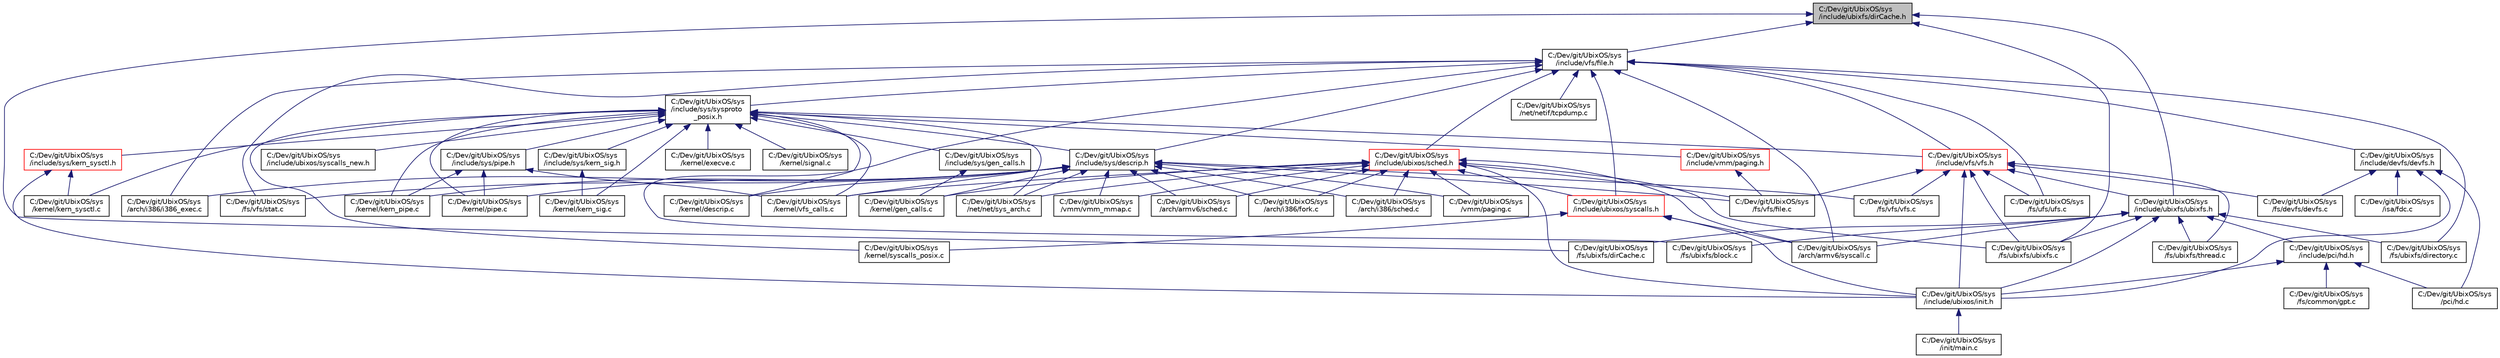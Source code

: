 digraph "C:/Dev/git/UbixOS/sys/include/ubixfs/dirCache.h"
{
 // LATEX_PDF_SIZE
  edge [fontname="Helvetica",fontsize="10",labelfontname="Helvetica",labelfontsize="10"];
  node [fontname="Helvetica",fontsize="10",shape=record];
  Node1 [label="C:/Dev/git/UbixOS/sys\l/include/ubixfs/dirCache.h",height=0.2,width=0.4,color="black", fillcolor="grey75", style="filled", fontcolor="black",tooltip=" "];
  Node1 -> Node2 [dir="back",color="midnightblue",fontsize="10",style="solid",fontname="Helvetica"];
  Node2 [label="C:/Dev/git/UbixOS/sys\l/fs/ubixfs/dirCache.c",height=0.2,width=0.4,color="black", fillcolor="white", style="filled",URL="$dirCache_8c.html",tooltip=" "];
  Node1 -> Node3 [dir="back",color="midnightblue",fontsize="10",style="solid",fontname="Helvetica"];
  Node3 [label="C:/Dev/git/UbixOS/sys\l/fs/ubixfs/ubixfs.c",height=0.2,width=0.4,color="black", fillcolor="white", style="filled",URL="$ubixfs_8c.html",tooltip=" "];
  Node1 -> Node4 [dir="back",color="midnightblue",fontsize="10",style="solid",fontname="Helvetica"];
  Node4 [label="C:/Dev/git/UbixOS/sys\l/include/ubixfs/ubixfs.h",height=0.2,width=0.4,color="black", fillcolor="white", style="filled",URL="$include_2ubixfs_2ubixfs_8h.html",tooltip=" "];
  Node4 -> Node5 [dir="back",color="midnightblue",fontsize="10",style="solid",fontname="Helvetica"];
  Node5 [label="C:/Dev/git/UbixOS/sys\l/arch/armv6/syscall.c",height=0.2,width=0.4,color="black", fillcolor="white", style="filled",URL="$arch_2armv6_2syscall_8c.html",tooltip=" "];
  Node4 -> Node6 [dir="back",color="midnightblue",fontsize="10",style="solid",fontname="Helvetica"];
  Node6 [label="C:/Dev/git/UbixOS/sys\l/fs/ubixfs/block.c",height=0.2,width=0.4,color="black", fillcolor="white", style="filled",URL="$block_8c.html",tooltip=" "];
  Node4 -> Node2 [dir="back",color="midnightblue",fontsize="10",style="solid",fontname="Helvetica"];
  Node4 -> Node7 [dir="back",color="midnightblue",fontsize="10",style="solid",fontname="Helvetica"];
  Node7 [label="C:/Dev/git/UbixOS/sys\l/fs/ubixfs/directory.c",height=0.2,width=0.4,color="black", fillcolor="white", style="filled",URL="$directory_8c.html",tooltip=" "];
  Node4 -> Node8 [dir="back",color="midnightblue",fontsize="10",style="solid",fontname="Helvetica"];
  Node8 [label="C:/Dev/git/UbixOS/sys\l/fs/ubixfs/thread.c",height=0.2,width=0.4,color="black", fillcolor="white", style="filled",URL="$thread_8c.html",tooltip=" "];
  Node4 -> Node3 [dir="back",color="midnightblue",fontsize="10",style="solid",fontname="Helvetica"];
  Node4 -> Node9 [dir="back",color="midnightblue",fontsize="10",style="solid",fontname="Helvetica"];
  Node9 [label="C:/Dev/git/UbixOS/sys\l/include/pci/hd.h",height=0.2,width=0.4,color="black", fillcolor="white", style="filled",URL="$hd_8h.html",tooltip=" "];
  Node9 -> Node10 [dir="back",color="midnightblue",fontsize="10",style="solid",fontname="Helvetica"];
  Node10 [label="C:/Dev/git/UbixOS/sys\l/fs/common/gpt.c",height=0.2,width=0.4,color="black", fillcolor="white", style="filled",URL="$gpt_8c.html",tooltip=" "];
  Node9 -> Node11 [dir="back",color="midnightblue",fontsize="10",style="solid",fontname="Helvetica"];
  Node11 [label="C:/Dev/git/UbixOS/sys\l/include/ubixos/init.h",height=0.2,width=0.4,color="black", fillcolor="white", style="filled",URL="$ubixos_2init_8h.html",tooltip=" "];
  Node11 -> Node12 [dir="back",color="midnightblue",fontsize="10",style="solid",fontname="Helvetica"];
  Node12 [label="C:/Dev/git/UbixOS/sys\l/init/main.c",height=0.2,width=0.4,color="black", fillcolor="white", style="filled",URL="$main_8c.html",tooltip=" "];
  Node9 -> Node13 [dir="back",color="midnightblue",fontsize="10",style="solid",fontname="Helvetica"];
  Node13 [label="C:/Dev/git/UbixOS/sys\l/pci/hd.c",height=0.2,width=0.4,color="black", fillcolor="white", style="filled",URL="$hd_8c.html",tooltip=" "];
  Node4 -> Node11 [dir="back",color="midnightblue",fontsize="10",style="solid",fontname="Helvetica"];
  Node1 -> Node14 [dir="back",color="midnightblue",fontsize="10",style="solid",fontname="Helvetica"];
  Node14 [label="C:/Dev/git/UbixOS/sys\l/include/vfs/file.h",height=0.2,width=0.4,color="black", fillcolor="white", style="filled",URL="$include_2vfs_2file_8h.html",tooltip=" "];
  Node14 -> Node5 [dir="back",color="midnightblue",fontsize="10",style="solid",fontname="Helvetica"];
  Node14 -> Node15 [dir="back",color="midnightblue",fontsize="10",style="solid",fontname="Helvetica"];
  Node15 [label="C:/Dev/git/UbixOS/sys\l/arch/i386/i386_exec.c",height=0.2,width=0.4,color="black", fillcolor="white", style="filled",URL="$i386__exec_8c.html",tooltip=" "];
  Node14 -> Node6 [dir="back",color="midnightblue",fontsize="10",style="solid",fontname="Helvetica"];
  Node14 -> Node7 [dir="back",color="midnightblue",fontsize="10",style="solid",fontname="Helvetica"];
  Node14 -> Node16 [dir="back",color="midnightblue",fontsize="10",style="solid",fontname="Helvetica"];
  Node16 [label="C:/Dev/git/UbixOS/sys\l/fs/ufs/ufs.c",height=0.2,width=0.4,color="black", fillcolor="white", style="filled",URL="$ufs_8c.html",tooltip=" "];
  Node14 -> Node17 [dir="back",color="midnightblue",fontsize="10",style="solid",fontname="Helvetica"];
  Node17 [label="C:/Dev/git/UbixOS/sys\l/fs/vfs/stat.c",height=0.2,width=0.4,color="black", fillcolor="white", style="filled",URL="$stat_8c.html",tooltip=" "];
  Node14 -> Node18 [dir="back",color="midnightblue",fontsize="10",style="solid",fontname="Helvetica"];
  Node18 [label="C:/Dev/git/UbixOS/sys\l/include/devfs/devfs.h",height=0.2,width=0.4,color="black", fillcolor="white", style="filled",URL="$devfs_8h.html",tooltip=" "];
  Node18 -> Node19 [dir="back",color="midnightblue",fontsize="10",style="solid",fontname="Helvetica"];
  Node19 [label="C:/Dev/git/UbixOS/sys\l/fs/devfs/devfs.c",height=0.2,width=0.4,color="black", fillcolor="white", style="filled",URL="$devfs_8c.html",tooltip=" "];
  Node18 -> Node11 [dir="back",color="midnightblue",fontsize="10",style="solid",fontname="Helvetica"];
  Node18 -> Node20 [dir="back",color="midnightblue",fontsize="10",style="solid",fontname="Helvetica"];
  Node20 [label="C:/Dev/git/UbixOS/sys\l/isa/fdc.c",height=0.2,width=0.4,color="black", fillcolor="white", style="filled",URL="$fdc_8c.html",tooltip=" "];
  Node18 -> Node13 [dir="back",color="midnightblue",fontsize="10",style="solid",fontname="Helvetica"];
  Node14 -> Node21 [dir="back",color="midnightblue",fontsize="10",style="solid",fontname="Helvetica"];
  Node21 [label="C:/Dev/git/UbixOS/sys\l/include/sys/descrip.h",height=0.2,width=0.4,color="black", fillcolor="white", style="filled",URL="$descrip_8h.html",tooltip=" "];
  Node21 -> Node22 [dir="back",color="midnightblue",fontsize="10",style="solid",fontname="Helvetica"];
  Node22 [label="C:/Dev/git/UbixOS/sys\l/arch/armv6/sched.c",height=0.2,width=0.4,color="black", fillcolor="white", style="filled",URL="$armv6_2sched_8c.html",tooltip=" "];
  Node21 -> Node23 [dir="back",color="midnightblue",fontsize="10",style="solid",fontname="Helvetica"];
  Node23 [label="C:/Dev/git/UbixOS/sys\l/arch/i386/fork.c",height=0.2,width=0.4,color="black", fillcolor="white", style="filled",URL="$i386_2fork_8c.html",tooltip=" "];
  Node21 -> Node15 [dir="back",color="midnightblue",fontsize="10",style="solid",fontname="Helvetica"];
  Node21 -> Node24 [dir="back",color="midnightblue",fontsize="10",style="solid",fontname="Helvetica"];
  Node24 [label="C:/Dev/git/UbixOS/sys\l/arch/i386/sched.c",height=0.2,width=0.4,color="black", fillcolor="white", style="filled",URL="$i386_2sched_8c.html",tooltip=" "];
  Node21 -> Node25 [dir="back",color="midnightblue",fontsize="10",style="solid",fontname="Helvetica"];
  Node25 [label="C:/Dev/git/UbixOS/sys\l/fs/vfs/file.c",height=0.2,width=0.4,color="black", fillcolor="white", style="filled",URL="$file_8c.html",tooltip=" "];
  Node21 -> Node17 [dir="back",color="midnightblue",fontsize="10",style="solid",fontname="Helvetica"];
  Node21 -> Node26 [dir="back",color="midnightblue",fontsize="10",style="solid",fontname="Helvetica"];
  Node26 [label="C:/Dev/git/UbixOS/sys\l/fs/vfs/vfs.c",height=0.2,width=0.4,color="black", fillcolor="white", style="filled",URL="$vfs_8c.html",tooltip=" "];
  Node21 -> Node27 [dir="back",color="midnightblue",fontsize="10",style="solid",fontname="Helvetica"];
  Node27 [label="C:/Dev/git/UbixOS/sys\l/kernel/descrip.c",height=0.2,width=0.4,color="black", fillcolor="white", style="filled",URL="$descrip_8c.html",tooltip=" "];
  Node21 -> Node28 [dir="back",color="midnightblue",fontsize="10",style="solid",fontname="Helvetica"];
  Node28 [label="C:/Dev/git/UbixOS/sys\l/kernel/gen_calls.c",height=0.2,width=0.4,color="black", fillcolor="white", style="filled",URL="$gen__calls_8c.html",tooltip=" "];
  Node21 -> Node29 [dir="back",color="midnightblue",fontsize="10",style="solid",fontname="Helvetica"];
  Node29 [label="C:/Dev/git/UbixOS/sys\l/kernel/kern_pipe.c",height=0.2,width=0.4,color="black", fillcolor="white", style="filled",URL="$kern__pipe_8c.html",tooltip=" "];
  Node21 -> Node30 [dir="back",color="midnightblue",fontsize="10",style="solid",fontname="Helvetica"];
  Node30 [label="C:/Dev/git/UbixOS/sys\l/kernel/pipe.c",height=0.2,width=0.4,color="black", fillcolor="white", style="filled",URL="$pipe_8c.html",tooltip=" "];
  Node21 -> Node31 [dir="back",color="midnightblue",fontsize="10",style="solid",fontname="Helvetica"];
  Node31 [label="C:/Dev/git/UbixOS/sys\l/kernel/vfs_calls.c",height=0.2,width=0.4,color="black", fillcolor="white", style="filled",URL="$vfs__calls_8c.html",tooltip=" "];
  Node21 -> Node32 [dir="back",color="midnightblue",fontsize="10",style="solid",fontname="Helvetica"];
  Node32 [label="C:/Dev/git/UbixOS/sys\l/net/net/sys_arch.c",height=0.2,width=0.4,color="black", fillcolor="white", style="filled",URL="$sys__arch_8c.html",tooltip=" "];
  Node21 -> Node33 [dir="back",color="midnightblue",fontsize="10",style="solid",fontname="Helvetica"];
  Node33 [label="C:/Dev/git/UbixOS/sys\l/vmm/paging.c",height=0.2,width=0.4,color="black", fillcolor="white", style="filled",URL="$paging_8c.html",tooltip=" "];
  Node21 -> Node34 [dir="back",color="midnightblue",fontsize="10",style="solid",fontname="Helvetica"];
  Node34 [label="C:/Dev/git/UbixOS/sys\l/vmm/vmm_mmap.c",height=0.2,width=0.4,color="black", fillcolor="white", style="filled",URL="$vmm__mmap_8c.html",tooltip=" "];
  Node14 -> Node35 [dir="back",color="midnightblue",fontsize="10",style="solid",fontname="Helvetica"];
  Node35 [label="C:/Dev/git/UbixOS/sys\l/include/sys/sysproto\l_posix.h",height=0.2,width=0.4,color="black", fillcolor="white", style="filled",URL="$sysproto__posix_8h.html",tooltip=" "];
  Node35 -> Node21 [dir="back",color="midnightblue",fontsize="10",style="solid",fontname="Helvetica"];
  Node35 -> Node36 [dir="back",color="midnightblue",fontsize="10",style="solid",fontname="Helvetica"];
  Node36 [label="C:/Dev/git/UbixOS/sys\l/include/sys/gen_calls.h",height=0.2,width=0.4,color="black", fillcolor="white", style="filled",URL="$gen__calls_8h.html",tooltip=" "];
  Node36 -> Node28 [dir="back",color="midnightblue",fontsize="10",style="solid",fontname="Helvetica"];
  Node35 -> Node37 [dir="back",color="midnightblue",fontsize="10",style="solid",fontname="Helvetica"];
  Node37 [label="C:/Dev/git/UbixOS/sys\l/include/sys/kern_sig.h",height=0.2,width=0.4,color="black", fillcolor="white", style="filled",URL="$kern__sig_8h.html",tooltip=" "];
  Node37 -> Node38 [dir="back",color="midnightblue",fontsize="10",style="solid",fontname="Helvetica"];
  Node38 [label="C:/Dev/git/UbixOS/sys\l/kernel/kern_sig.c",height=0.2,width=0.4,color="black", fillcolor="white", style="filled",URL="$kern__sig_8c.html",tooltip=" "];
  Node35 -> Node39 [dir="back",color="midnightblue",fontsize="10",style="solid",fontname="Helvetica"];
  Node39 [label="C:/Dev/git/UbixOS/sys\l/include/sys/kern_sysctl.h",height=0.2,width=0.4,color="red", fillcolor="white", style="filled",URL="$kern__sysctl_8h.html",tooltip=" "];
  Node39 -> Node11 [dir="back",color="midnightblue",fontsize="10",style="solid",fontname="Helvetica"];
  Node39 -> Node41 [dir="back",color="midnightblue",fontsize="10",style="solid",fontname="Helvetica"];
  Node41 [label="C:/Dev/git/UbixOS/sys\l/kernel/kern_sysctl.c",height=0.2,width=0.4,color="black", fillcolor="white", style="filled",URL="$kern__sysctl_8c.html",tooltip=" "];
  Node35 -> Node43 [dir="back",color="midnightblue",fontsize="10",style="solid",fontname="Helvetica"];
  Node43 [label="C:/Dev/git/UbixOS/sys\l/include/sys/pipe.h",height=0.2,width=0.4,color="black", fillcolor="white", style="filled",URL="$pipe_8h.html",tooltip=" "];
  Node43 -> Node29 [dir="back",color="midnightblue",fontsize="10",style="solid",fontname="Helvetica"];
  Node43 -> Node30 [dir="back",color="midnightblue",fontsize="10",style="solid",fontname="Helvetica"];
  Node43 -> Node31 [dir="back",color="midnightblue",fontsize="10",style="solid",fontname="Helvetica"];
  Node35 -> Node44 [dir="back",color="midnightblue",fontsize="10",style="solid",fontname="Helvetica"];
  Node44 [label="C:/Dev/git/UbixOS/sys\l/include/ubixos/syscalls_new.h",height=0.2,width=0.4,color="black", fillcolor="white", style="filled",URL="$syscalls__new_8h.html",tooltip=" "];
  Node35 -> Node45 [dir="back",color="midnightblue",fontsize="10",style="solid",fontname="Helvetica"];
  Node45 [label="C:/Dev/git/UbixOS/sys\l/include/vfs/vfs.h",height=0.2,width=0.4,color="red", fillcolor="white", style="filled",URL="$include_2vfs_2vfs_8h.html",tooltip=" "];
  Node45 -> Node19 [dir="back",color="midnightblue",fontsize="10",style="solid",fontname="Helvetica"];
  Node45 -> Node8 [dir="back",color="midnightblue",fontsize="10",style="solid",fontname="Helvetica"];
  Node45 -> Node3 [dir="back",color="midnightblue",fontsize="10",style="solid",fontname="Helvetica"];
  Node45 -> Node16 [dir="back",color="midnightblue",fontsize="10",style="solid",fontname="Helvetica"];
  Node45 -> Node25 [dir="back",color="midnightblue",fontsize="10",style="solid",fontname="Helvetica"];
  Node45 -> Node26 [dir="back",color="midnightblue",fontsize="10",style="solid",fontname="Helvetica"];
  Node45 -> Node4 [dir="back",color="midnightblue",fontsize="10",style="solid",fontname="Helvetica"];
  Node45 -> Node11 [dir="back",color="midnightblue",fontsize="10",style="solid",fontname="Helvetica"];
  Node35 -> Node71 [dir="back",color="midnightblue",fontsize="10",style="solid",fontname="Helvetica"];
  Node71 [label="C:/Dev/git/UbixOS/sys\l/include/vmm/paging.h",height=0.2,width=0.4,color="red", fillcolor="white", style="filled",URL="$paging_8h.html",tooltip=" "];
  Node71 -> Node25 [dir="back",color="midnightblue",fontsize="10",style="solid",fontname="Helvetica"];
  Node35 -> Node27 [dir="back",color="midnightblue",fontsize="10",style="solid",fontname="Helvetica"];
  Node35 -> Node90 [dir="back",color="midnightblue",fontsize="10",style="solid",fontname="Helvetica"];
  Node90 [label="C:/Dev/git/UbixOS/sys\l/kernel/execve.c",height=0.2,width=0.4,color="black", fillcolor="white", style="filled",URL="$execve_8c.html",tooltip=" "];
  Node35 -> Node29 [dir="back",color="midnightblue",fontsize="10",style="solid",fontname="Helvetica"];
  Node35 -> Node38 [dir="back",color="midnightblue",fontsize="10",style="solid",fontname="Helvetica"];
  Node35 -> Node41 [dir="back",color="midnightblue",fontsize="10",style="solid",fontname="Helvetica"];
  Node35 -> Node30 [dir="back",color="midnightblue",fontsize="10",style="solid",fontname="Helvetica"];
  Node35 -> Node91 [dir="back",color="midnightblue",fontsize="10",style="solid",fontname="Helvetica"];
  Node91 [label="C:/Dev/git/UbixOS/sys\l/kernel/signal.c",height=0.2,width=0.4,color="black", fillcolor="white", style="filled",URL="$signal_8c.html",tooltip=" "];
  Node35 -> Node92 [dir="back",color="midnightblue",fontsize="10",style="solid",fontname="Helvetica"];
  Node92 [label="C:/Dev/git/UbixOS/sys\l/kernel/syscalls_posix.c",height=0.2,width=0.4,color="black", fillcolor="white", style="filled",URL="$syscalls__posix_8c.html",tooltip=" "];
  Node35 -> Node31 [dir="back",color="midnightblue",fontsize="10",style="solid",fontname="Helvetica"];
  Node35 -> Node32 [dir="back",color="midnightblue",fontsize="10",style="solid",fontname="Helvetica"];
  Node14 -> Node93 [dir="back",color="midnightblue",fontsize="10",style="solid",fontname="Helvetica"];
  Node93 [label="C:/Dev/git/UbixOS/sys\l/include/ubixos/sched.h",height=0.2,width=0.4,color="red", fillcolor="white", style="filled",URL="$sched_8h.html",tooltip=" "];
  Node93 -> Node22 [dir="back",color="midnightblue",fontsize="10",style="solid",fontname="Helvetica"];
  Node93 -> Node5 [dir="back",color="midnightblue",fontsize="10",style="solid",fontname="Helvetica"];
  Node93 -> Node23 [dir="back",color="midnightblue",fontsize="10",style="solid",fontname="Helvetica"];
  Node93 -> Node24 [dir="back",color="midnightblue",fontsize="10",style="solid",fontname="Helvetica"];
  Node93 -> Node3 [dir="back",color="midnightblue",fontsize="10",style="solid",fontname="Helvetica"];
  Node93 -> Node25 [dir="back",color="midnightblue",fontsize="10",style="solid",fontname="Helvetica"];
  Node93 -> Node11 [dir="back",color="midnightblue",fontsize="10",style="solid",fontname="Helvetica"];
  Node93 -> Node106 [dir="back",color="midnightblue",fontsize="10",style="solid",fontname="Helvetica"];
  Node106 [label="C:/Dev/git/UbixOS/sys\l/include/ubixos/syscalls.h",height=0.2,width=0.4,color="red", fillcolor="white", style="filled",URL="$syscalls_8h.html",tooltip=" "];
  Node106 -> Node5 [dir="back",color="midnightblue",fontsize="10",style="solid",fontname="Helvetica"];
  Node106 -> Node11 [dir="back",color="midnightblue",fontsize="10",style="solid",fontname="Helvetica"];
  Node106 -> Node92 [dir="back",color="midnightblue",fontsize="10",style="solid",fontname="Helvetica"];
  Node93 -> Node28 [dir="back",color="midnightblue",fontsize="10",style="solid",fontname="Helvetica"];
  Node93 -> Node31 [dir="back",color="midnightblue",fontsize="10",style="solid",fontname="Helvetica"];
  Node93 -> Node32 [dir="back",color="midnightblue",fontsize="10",style="solid",fontname="Helvetica"];
  Node93 -> Node33 [dir="back",color="midnightblue",fontsize="10",style="solid",fontname="Helvetica"];
  Node93 -> Node34 [dir="back",color="midnightblue",fontsize="10",style="solid",fontname="Helvetica"];
  Node14 -> Node106 [dir="back",color="midnightblue",fontsize="10",style="solid",fontname="Helvetica"];
  Node14 -> Node45 [dir="back",color="midnightblue",fontsize="10",style="solid",fontname="Helvetica"];
  Node14 -> Node131 [dir="back",color="midnightblue",fontsize="10",style="solid",fontname="Helvetica"];
  Node131 [label="C:/Dev/git/UbixOS/sys\l/net/netif/tcpdump.c",height=0.2,width=0.4,color="black", fillcolor="white", style="filled",URL="$tcpdump_8c.html",tooltip=" "];
}
